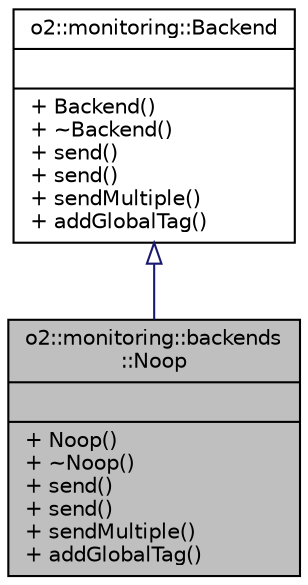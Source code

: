 digraph "o2::monitoring::backends::Noop"
{
 // INTERACTIVE_SVG=YES
  bgcolor="transparent";
  edge [fontname="Helvetica",fontsize="10",labelfontname="Helvetica",labelfontsize="10"];
  node [fontname="Helvetica",fontsize="10",shape=record];
  Node1 [label="{o2::monitoring::backends\l::Noop\n||+ Noop()\l+ ~Noop()\l+ send()\l+ send()\l+ sendMultiple()\l+ addGlobalTag()\l}",height=0.2,width=0.4,color="black", fillcolor="grey75", style="filled" fontcolor="black"];
  Node2 -> Node1 [dir="back",color="midnightblue",fontsize="10",style="solid",arrowtail="onormal",fontname="Helvetica"];
  Node2 [label="{o2::monitoring::Backend\n||+ Backend()\l+ ~Backend()\l+ send()\l+ send()\l+ sendMultiple()\l+ addGlobalTag()\l}",height=0.2,width=0.4,color="black",URL="$d6/dec/classo2_1_1monitoring_1_1Backend.html",tooltip="Backend pure virtual interface. "];
}
